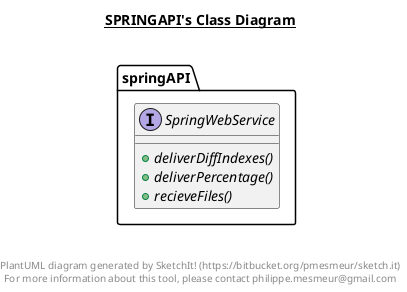 @startuml

title __SPRINGAPI's Class Diagram__\n

  namespace springAPI {
    interface springAPI.SpringWebService {
        {abstract} + deliverDiffIndexes()
        {abstract} + deliverPercentage()
        {abstract} + recieveFiles()
    }
  }
  



right footer


PlantUML diagram generated by SketchIt! (https://bitbucket.org/pmesmeur/sketch.it)
For more information about this tool, please contact philippe.mesmeur@gmail.com
endfooter

@enduml
